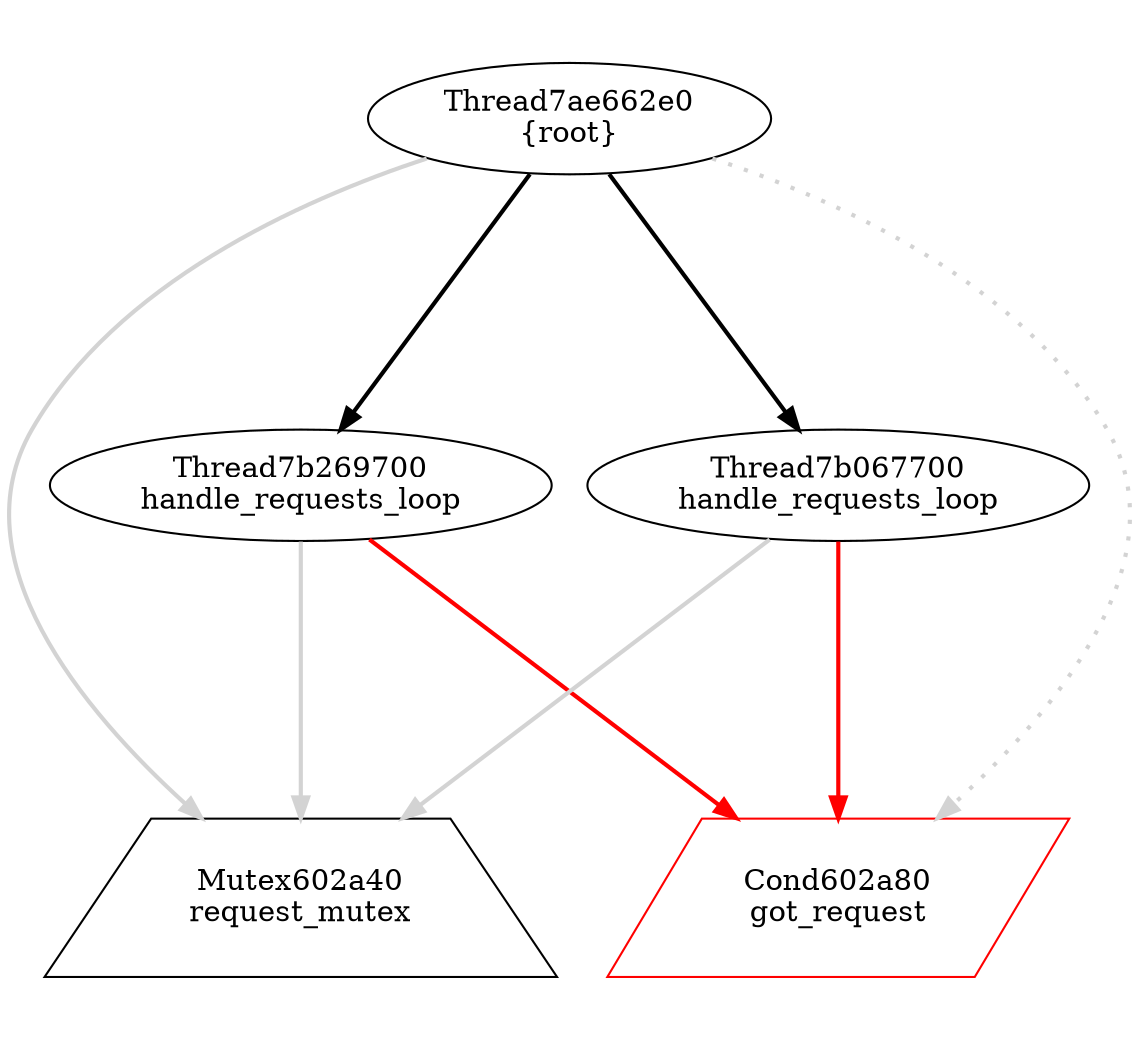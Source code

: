 digraph G {
graph[center=true, ratio=1];
Mutex602a40 [shape=trapezium,color=black,label="Mutex602a40\nrequest_mutex"];
Cond602a80 [shape=parallelogram,color=red,label="Cond602a80\ngot_request"];
Thread7ae662e0 [color=black,label="Thread7ae662e0\n{root}"];
Thread7ae662e0 -> Mutex602a40 [arrowhead=normal,color=lightgray,penwidth=2];
Thread7ae662e0 -> Cond602a80 [style=dotted,color=lightgray,penwidth=2];
Thread7ae662e0 -> Thread7b269700 [arrowhead=normal,penwidth=2];
Thread7ae662e0 -> Thread7b067700 [arrowhead=normal,penwidth=2];
Thread7b269700 [color=black,label="Thread7b269700\nhandle_requests_loop"];
Thread7b269700 -> Mutex602a40 [arrowhead=normal,color=lightgray,penwidth=2];
Thread7b269700 -> Cond602a80 [arrowhead=normal,color=red,penwidth=2];
Thread7b067700 [color=black,label="Thread7b067700\nhandle_requests_loop"];
Thread7b067700 -> Mutex602a40 [arrowhead=normal,color=lightgray,penwidth=2];
Thread7b067700 -> Cond602a80 [arrowhead=normal,color=red,penwidth=2];
}